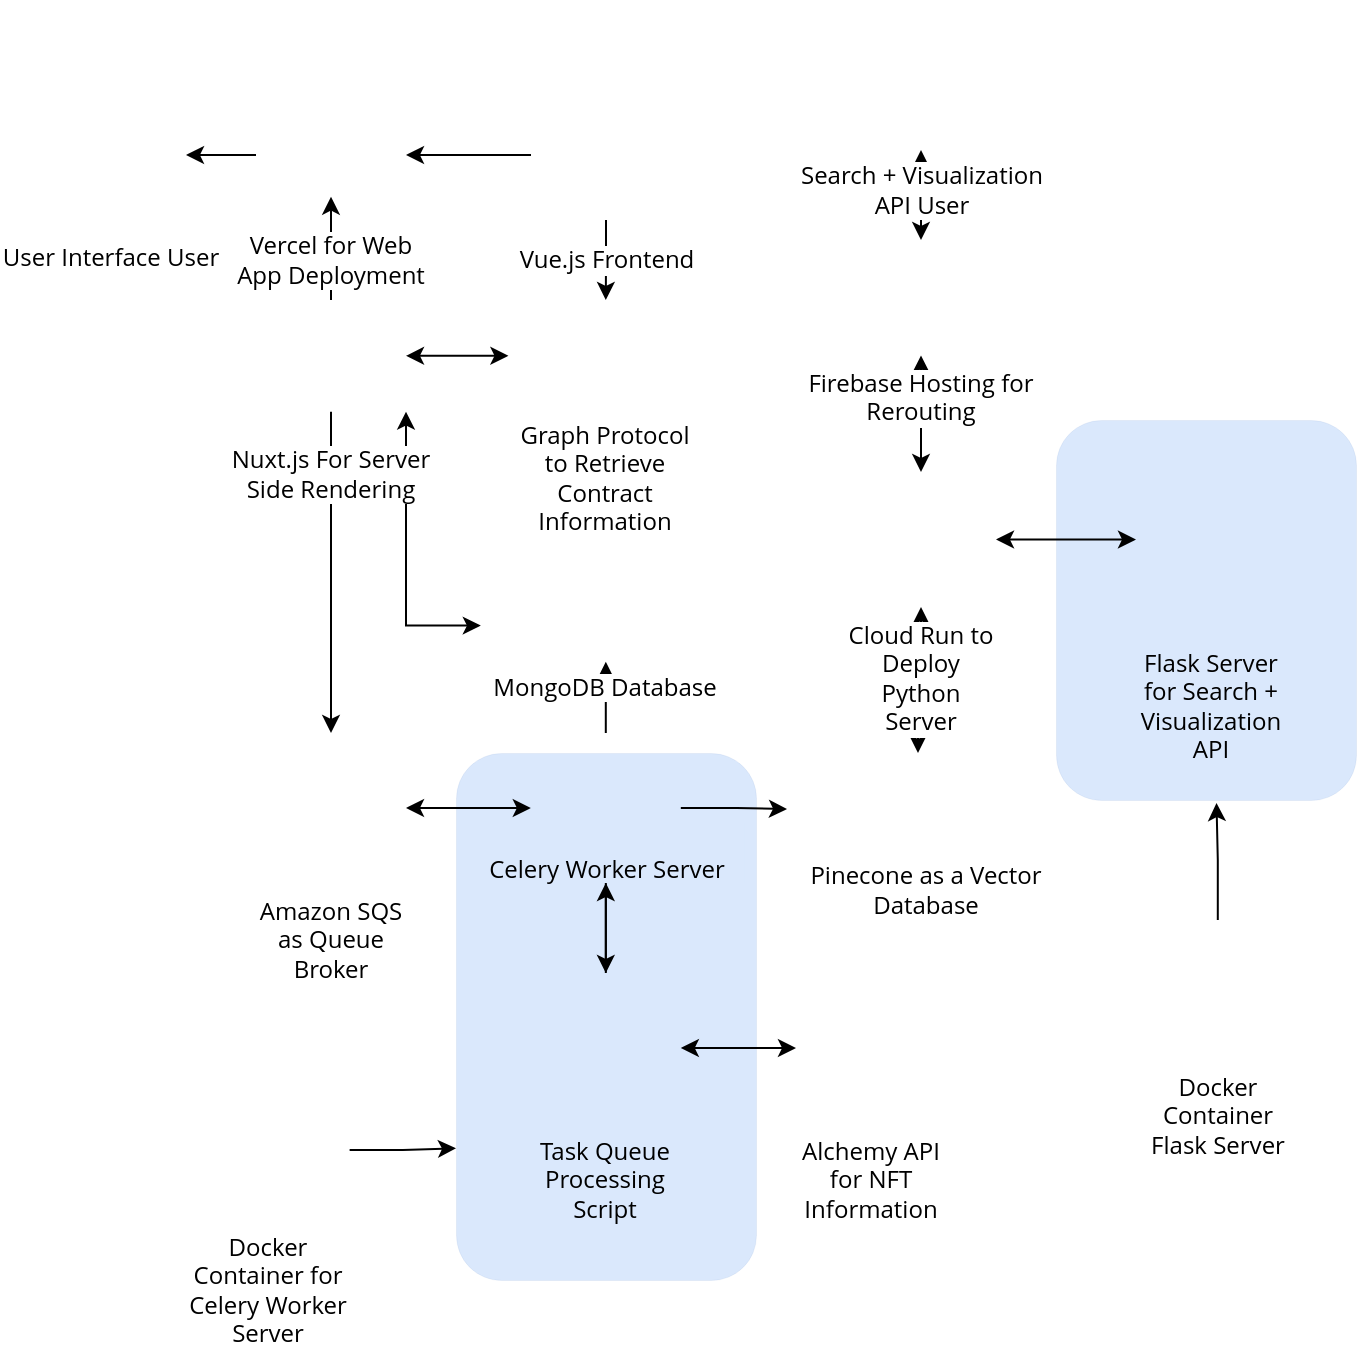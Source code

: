 <mxfile version="20.2.8" type="device"><diagram id="brc-46e0PO8EPQsznpxJ" name="Page-1"><mxGraphModel dx="1730" dy="835" grid="1" gridSize="10" guides="1" tooltips="1" connect="1" arrows="1" fold="1" page="1" pageScale="1" pageWidth="850" pageHeight="1100" math="0" shadow="0"><root><mxCell id="0"/><mxCell id="1" parent="0"/><mxCell id="copu65hHA769wwMgVJHh-6" value="" style="group" vertex="1" connectable="0" parent="1"><mxGeometry x="240" y="230" width="660" height="640" as="geometry"/></mxCell><mxCell id="v1wjf9izlJEfH41Vqydj-318" value="" style="rounded=1;whiteSpace=wrap;html=1;strokeWidth=0;fillColor=#dae8fc;strokeColor=#6c8ebf;fontFamily=Open Sans;fontStyle=0;fontSource=https%3A%2F%2Ffonts.googleapis.com%2Fcss%3Ffamily%3DOpen%2BSans;" parent="copu65hHA769wwMgVJHh-6" vertex="1"><mxGeometry x="510" y="210.0" width="150" height="190" as="geometry"/></mxCell><mxCell id="v1wjf9izlJEfH41Vqydj-319" value="" style="rounded=1;whiteSpace=wrap;html=1;strokeWidth=0;fillColor=#dae8fc;strokeColor=#6c8ebf;fontFamily=Open Sans;fontStyle=0;fontSource=https%3A%2F%2Ffonts.googleapis.com%2Fcss%3Ffamily%3DOpen%2BSans;" parent="copu65hHA769wwMgVJHh-6" vertex="1"><mxGeometry x="210" y="376.5" width="150" height="263.5" as="geometry"/></mxCell><mxCell id="v1wjf9izlJEfH41Vqydj-321" value="" style="shape=image;verticalLabelPosition=bottom;labelBackgroundColor=default;verticalAlign=top;aspect=fixed;imageAspect=0;image=https://upload.wikimedia.org/wikipedia/commons/thumb/9/95/Vue.js_Logo_2.svg/1184px-Vue.js_Logo_2.svg.png;fontStyle=0;fontFamily=Open Sans;fontSource=https%3A%2F%2Ffonts.googleapis.com%2Fcss%3Ffamily%3DOpen%2BSans;" parent="copu65hHA769wwMgVJHh-6" vertex="1"><mxGeometry x="247.5" y="44.98" width="75" height="65.05" as="geometry"/></mxCell><mxCell id="v1wjf9izlJEfH41Vqydj-326" value="" style="shape=image;verticalLabelPosition=bottom;labelBackgroundColor=default;verticalAlign=top;aspect=fixed;imageAspect=0;image=https://upload.wikimedia.org/wikipedia/commons/thumb/a/ae/Nuxt_logo.svg/2560px-Nuxt_logo.svg.png;perimeterSpacing=0;strokeWidth=1;whiteSpace=wrap;fontFamily=Open Sans;fontStyle=0;fontSource=https%3A%2F%2Ffonts.googleapis.com%2Fcss%3Ffamily%3DOpen%2BSans;" parent="copu65hHA769wwMgVJHh-6" vertex="1"><mxGeometry x="110" y="150.0" width="75" height="55.82" as="geometry"/></mxCell><mxCell id="v1wjf9izlJEfH41Vqydj-328" value="" style="shape=image;verticalLabelPosition=bottom;labelBackgroundColor=default;verticalAlign=top;aspect=fixed;imageAspect=0;image=https://logovtor.com/wp-content/uploads/2020/10/vercel-inc-logo-vector.png;whiteSpace=wrap;fontFamily=Open Sans;fontStyle=0;fontSource=https%3A%2F%2Ffonts.googleapis.com%2Fcss%3Ffamily%3DOpen%2BSans;" parent="copu65hHA769wwMgVJHh-6" vertex="1"><mxGeometry x="110" y="56.66" width="75" height="41.68" as="geometry"/></mxCell><mxCell id="v1wjf9izlJEfH41Vqydj-320" style="edgeStyle=orthogonalEdgeStyle;rounded=0;orthogonalLoop=1;jettySize=auto;html=1;entryX=1;entryY=0.5;entryDx=0;entryDy=0;fontFamily=Open Sans;fontStyle=0;fontSource=https%3A%2F%2Ffonts.googleapis.com%2Fcss%3Ffamily%3DOpen%2BSans;" parent="copu65hHA769wwMgVJHh-6" source="v1wjf9izlJEfH41Vqydj-321" target="v1wjf9izlJEfH41Vqydj-328" edge="1"><mxGeometry relative="1" as="geometry"/></mxCell><mxCell id="v1wjf9izlJEfH41Vqydj-322" style="edgeStyle=orthogonalEdgeStyle;rounded=0;orthogonalLoop=1;jettySize=auto;html=1;entryX=0.5;entryY=1;entryDx=0;entryDy=0;fontFamily=Open Sans;fontStyle=0;fontSource=https%3A%2F%2Ffonts.googleapis.com%2Fcss%3Ffamily%3DOpen%2BSans;" parent="copu65hHA769wwMgVJHh-6" source="v1wjf9izlJEfH41Vqydj-326" target="v1wjf9izlJEfH41Vqydj-328" edge="1"><mxGeometry relative="1" as="geometry"/></mxCell><mxCell id="v1wjf9izlJEfH41Vqydj-329" value="User Interface User" style="shape=image;verticalLabelPosition=bottom;labelBackgroundColor=default;verticalAlign=top;aspect=fixed;imageAspect=0;image=https://cdn.icon-icons.com/icons2/2506/PNG/512/user_icon_150670.png;fontFamily=Open Sans;fontStyle=0;fontSource=https%3A%2F%2Ffonts.googleapis.com%2Fcss%3Ffamily%3DOpen%2BSans;" parent="copu65hHA769wwMgVJHh-6" vertex="1"><mxGeometry y="40.0" width="75" height="75" as="geometry"/></mxCell><mxCell id="v1wjf9izlJEfH41Vqydj-327" style="edgeStyle=orthogonalEdgeStyle;rounded=0;orthogonalLoop=1;jettySize=auto;html=1;fontFamily=Open Sans;fontStyle=0;fontSource=https%3A%2F%2Ffonts.googleapis.com%2Fcss%3Ffamily%3DOpen%2BSans;" parent="copu65hHA769wwMgVJHh-6" source="v1wjf9izlJEfH41Vqydj-328" target="v1wjf9izlJEfH41Vqydj-329" edge="1"><mxGeometry relative="1" as="geometry"/></mxCell><mxCell id="v1wjf9izlJEfH41Vqydj-333" value="Graph Protocol to Retrieve Contract Information" style="shape=image;verticalLabelPosition=bottom;labelBackgroundColor=default;verticalAlign=top;aspect=fixed;imageAspect=0;image=https://image4.owler.com/logo/graph-protocol_owler_20200701_083132_original.png;spacing=0;horizontal=1;whiteSpace=wrap;fontFamily=Open Sans;fontStyle=0;fontSource=https%3A%2F%2Ffonts.googleapis.com%2Fcss%3Ffamily%3DOpen%2BSans;" parent="copu65hHA769wwMgVJHh-6" vertex="1"><mxGeometry x="236.21" y="150.0" width="97.41" height="55.82" as="geometry"/></mxCell><mxCell id="v1wjf9izlJEfH41Vqydj-359" value="" style="edgeStyle=orthogonalEdgeStyle;rounded=0;orthogonalLoop=1;jettySize=auto;html=1;fontFamily=Open Sans;fontSize=15;fontColor=default;strokeWidth=1;fontStyle=0;fontSource=https%3A%2F%2Ffonts.googleapis.com%2Fcss%3Ffamily%3DOpen%2BSans;" parent="copu65hHA769wwMgVJHh-6" source="v1wjf9izlJEfH41Vqydj-321" target="v1wjf9izlJEfH41Vqydj-333" edge="1"><mxGeometry relative="1" as="geometry"/></mxCell><mxCell id="v1wjf9izlJEfH41Vqydj-325" style="edgeStyle=orthogonalEdgeStyle;rounded=0;orthogonalLoop=1;jettySize=auto;html=1;exitX=1;exitY=0.5;exitDx=0;exitDy=0;entryX=0;entryY=0.5;entryDx=0;entryDy=0;startArrow=classic;startFill=1;fontFamily=Open Sans;fontStyle=0;fontSource=https%3A%2F%2Ffonts.googleapis.com%2Fcss%3Ffamily%3DOpen%2BSans;" parent="copu65hHA769wwMgVJHh-6" source="v1wjf9izlJEfH41Vqydj-326" target="v1wjf9izlJEfH41Vqydj-333" edge="1"><mxGeometry relative="1" as="geometry"/></mxCell><mxCell id="v1wjf9izlJEfH41Vqydj-335" value="Amazon SQS as Queue Broker" style="shape=image;verticalLabelPosition=bottom;labelBackgroundColor=default;verticalAlign=top;aspect=fixed;imageAspect=0;image=https://a.slack-edge.com/80588/img/services/amazon-sqs_512.png;whiteSpace=wrap;fontFamily=Open Sans;fontStyle=0;fontSource=https%3A%2F%2Ffonts.googleapis.com%2Fcss%3Ffamily%3DOpen%2BSans;" parent="copu65hHA769wwMgVJHh-6" vertex="1"><mxGeometry x="110" y="366.5" width="75" height="75" as="geometry"/></mxCell><mxCell id="v1wjf9izlJEfH41Vqydj-323" style="edgeStyle=orthogonalEdgeStyle;rounded=0;orthogonalLoop=1;jettySize=auto;html=1;entryX=0.5;entryY=0;entryDx=0;entryDy=0;fontFamily=Open Sans;fontStyle=0;fontSource=https%3A%2F%2Ffonts.googleapis.com%2Fcss%3Ffamily%3DOpen%2BSans;" parent="copu65hHA769wwMgVJHh-6" source="v1wjf9izlJEfH41Vqydj-326" target="v1wjf9izlJEfH41Vqydj-335" edge="1"><mxGeometry relative="1" as="geometry"/></mxCell><mxCell id="v1wjf9izlJEfH41Vqydj-336" style="edgeStyle=orthogonalEdgeStyle;rounded=0;orthogonalLoop=1;jettySize=auto;html=1;entryX=0.5;entryY=1;entryDx=0;entryDy=0;fontFamily=Open Sans;fontStyle=0;fontSource=https%3A%2F%2Ffonts.googleapis.com%2Fcss%3Ffamily%3DOpen%2BSans;" parent="copu65hHA769wwMgVJHh-6" source="v1wjf9izlJEfH41Vqydj-339" edge="1"><mxGeometry relative="1" as="geometry"><mxPoint x="284.91" y="330.88" as="targetPoint"/></mxGeometry></mxCell><mxCell id="v1wjf9izlJEfH41Vqydj-340" value="MongoDB Database " style="shape=image;verticalLabelPosition=bottom;labelBackgroundColor=default;verticalAlign=top;aspect=fixed;imageAspect=0;image=https://webimages.mongodb.com/_com_assets/cms/kusb9stg1ndrp7j53-MongoDBLogoBrand1.png?auto=format%252Ccompress;whiteSpace=wrap;fontFamily=Open Sans;fontStyle=0;fontSource=https%3A%2F%2Ffonts.googleapis.com%2Fcss%3Ffamily%3DOpen%2BSans;" parent="copu65hHA769wwMgVJHh-6" vertex="1"><mxGeometry x="222.41" y="295.62" width="125" height="34.38" as="geometry"/></mxCell><mxCell id="v1wjf9izlJEfH41Vqydj-324" style="edgeStyle=orthogonalEdgeStyle;rounded=0;orthogonalLoop=1;jettySize=auto;html=1;exitX=1;exitY=1;exitDx=0;exitDy=0;entryX=0;entryY=0.5;entryDx=0;entryDy=0;startArrow=classic;startFill=1;fontFamily=Open Sans;fontStyle=0;fontSource=https%3A%2F%2Ffonts.googleapis.com%2Fcss%3Ffamily%3DOpen%2BSans;" parent="copu65hHA769wwMgVJHh-6" source="v1wjf9izlJEfH41Vqydj-326" target="v1wjf9izlJEfH41Vqydj-340" edge="1"><mxGeometry relative="1" as="geometry"><mxPoint x="185" y="290" as="targetPoint"/></mxGeometry></mxCell><mxCell id="v1wjf9izlJEfH41Vqydj-341" value="" style="shape=image;verticalLabelPosition=bottom;labelBackgroundColor=default;verticalAlign=top;aspect=fixed;imageAspect=0;image=https://dzh2zima160vx.cloudfront.net/logo/ba98e793f4c92345ca3d8eecf80a398d_284_160?Expires=1861920000&amp;Signature=g0TkEqSsUJEb-oDuS3BL91khwNg8QGuKqYTfeKqlkkDcg1hBHQ4bW6scu3KIlUQYU2EBZ2lii04HV3h6jTriNE2lFAK1EAz4LpJRiOOwEX7rSWq1jMCkGEXsxuXDDmYNjvWfxNokIbNTQqwQbpD~klgqmtB2b9E--CaiT9H-gWixiMtWLg3uSxG-ux~~mgloyaJ5YA-01SOpjveI4mss423IMaDd5IUC4nMjYJo1qest9k3Ugxh-SHiMYGLeJYGdJOQwG-ZJzbXEnQ7o9lj1SAbvuvANBAXtXGHkRYunoFKLnCex8hQ3CkzEAI15fJ8o2iMIvmirRbha4G2Pq9Pe2w__&amp;Key-Pair-Id=APKAII5OVX4LZ3WT422Q;fontFamily=Open Sans;fontStyle=0;fontSource=https%3A%2F%2Ffonts.googleapis.com%2Fcss%3Ffamily%3DOpen%2BSans;" parent="copu65hHA769wwMgVJHh-6" vertex="1"><mxGeometry x="378.5" y="376.5" width="125" height="70.42" as="geometry"/></mxCell><mxCell id="v1wjf9izlJEfH41Vqydj-343" value="Task Queue Processing Script " style="shape=image;verticalLabelPosition=bottom;labelBackgroundColor=none;verticalAlign=top;aspect=fixed;imageAspect=0;image=https://upload.wikimedia.org/wikipedia/commons/thumb/c/c3/Python-logo-notext.svg/1200px-Python-logo-notext.svg.png;whiteSpace=wrap;fontFamily=Open Sans;fontStyle=0;fontSource=https%3A%2F%2Ffonts.googleapis.com%2Fcss%3Ffamily%3DOpen%2BSans;" parent="copu65hHA769wwMgVJHh-6" vertex="1"><mxGeometry x="247.41" y="486.5" width="75" height="75" as="geometry"/></mxCell><mxCell id="v1wjf9izlJEfH41Vqydj-344" value="Alchemy API for NFT Information" style="shape=image;verticalLabelPosition=bottom;labelBackgroundColor=default;verticalAlign=top;aspect=fixed;imageAspect=0;image=https://res.cloudinary.com/apideck/icons/alchemy;whiteSpace=wrap;fontFamily=Open Sans;fontStyle=0;fontSource=https%3A%2F%2Ffonts.googleapis.com%2Fcss%3Ffamily%3DOpen%2BSans;" parent="copu65hHA769wwMgVJHh-6" vertex="1"><mxGeometry x="380" y="486.5" width="75" height="75" as="geometry"/></mxCell><mxCell id="v1wjf9izlJEfH41Vqydj-342" style="edgeStyle=orthogonalEdgeStyle;rounded=0;orthogonalLoop=1;jettySize=auto;html=1;exitX=1;exitY=0.5;exitDx=0;exitDy=0;entryX=0;entryY=0.5;entryDx=0;entryDy=0;startArrow=classic;startFill=1;fontFamily=Open Sans;fontStyle=0;fontSource=https%3A%2F%2Ffonts.googleapis.com%2Fcss%3Ffamily%3DOpen%2BSans;" parent="copu65hHA769wwMgVJHh-6" source="v1wjf9izlJEfH41Vqydj-343" target="v1wjf9izlJEfH41Vqydj-344" edge="1"><mxGeometry relative="1" as="geometry"/></mxCell><mxCell id="v1wjf9izlJEfH41Vqydj-346" style="edgeStyle=orthogonalEdgeStyle;rounded=0;orthogonalLoop=1;jettySize=auto;html=1;exitX=0.5;exitY=1;exitDx=0;exitDy=0;fontFamily=Open Sans;startArrow=classic;startFill=1;fontStyle=0;fontSource=https%3A%2F%2Ffonts.googleapis.com%2Fcss%3Ffamily%3DOpen%2BSans;" parent="copu65hHA769wwMgVJHh-6" source="v1wjf9izlJEfH41Vqydj-347" target="v1wjf9izlJEfH41Vqydj-341" edge="1"><mxGeometry relative="1" as="geometry"/></mxCell><mxCell id="v1wjf9izlJEfH41Vqydj-347" value="Cloud Run to Deploy Python Server" style="shape=image;verticalLabelPosition=bottom;labelBackgroundColor=default;verticalAlign=top;aspect=fixed;imageAspect=0;image=https://seeklogo.com/images/G/google-cloud-run-logo-895F1305FF-seeklogo.com.png;whiteSpace=wrap;fontFamily=Open Sans;fontStyle=0;fontSource=https%3A%2F%2Ffonts.googleapis.com%2Fcss%3Ffamily%3DOpen%2BSans;" parent="copu65hHA769wwMgVJHh-6" vertex="1"><mxGeometry x="405" y="236.0" width="75" height="67.5" as="geometry"/></mxCell><mxCell id="v1wjf9izlJEfH41Vqydj-348" value="Flask Server for Search + Visualization API" style="shape=image;verticalLabelPosition=bottom;labelBackgroundColor=none;verticalAlign=top;aspect=fixed;imageAspect=0;image=https://cdn.freebiesupply.com/logos/large/2x/flask-logo-png-transparent.png;whiteSpace=wrap;fontColor=default;fontFamily=Open Sans;fontStyle=0;fontSource=https%3A%2F%2Ffonts.googleapis.com%2Fcss%3Ffamily%3DOpen%2BSans;" parent="copu65hHA769wwMgVJHh-6" vertex="1"><mxGeometry x="550" y="221.61" width="75" height="96.29" as="geometry"/></mxCell><mxCell id="v1wjf9izlJEfH41Vqydj-345" style="edgeStyle=orthogonalEdgeStyle;rounded=0;orthogonalLoop=1;jettySize=auto;html=1;exitX=1;exitY=0.5;exitDx=0;exitDy=0;entryX=0;entryY=0.5;entryDx=0;entryDy=0;startArrow=classic;startFill=1;fontFamily=Open Sans;fontStyle=0;fontSource=https%3A%2F%2Ffonts.googleapis.com%2Fcss%3Ffamily%3DOpen%2BSans;" parent="copu65hHA769wwMgVJHh-6" source="v1wjf9izlJEfH41Vqydj-347" target="v1wjf9izlJEfH41Vqydj-348" edge="1"><mxGeometry relative="1" as="geometry"/></mxCell><mxCell id="v1wjf9izlJEfH41Vqydj-349" value="" style="shape=image;verticalLabelPosition=bottom;labelBackgroundColor=#FFFFFF;verticalAlign=top;aspect=fixed;imageAspect=0;image=https://cdn.icon-icons.com/icons2/2506/PNG/512/user_icon_150670.png;fontFamily=Open Sans;fontStyle=0;fontSource=https%3A%2F%2Ffonts.googleapis.com%2Fcss%3Ffamily%3DOpen%2BSans;" parent="copu65hHA769wwMgVJHh-6" vertex="1"><mxGeometry x="405" width="75" height="75" as="geometry"/></mxCell><mxCell id="v1wjf9izlJEfH41Vqydj-350" style="edgeStyle=orthogonalEdgeStyle;rounded=0;orthogonalLoop=1;jettySize=auto;html=0;exitX=1;exitY=0.5;exitDx=0;exitDy=0;entryX=0;entryY=0.75;entryDx=0;entryDy=0;fontFamily=Open Sans;startArrow=none;startFill=0;fontStyle=0;fontSource=https%3A%2F%2Ffonts.googleapis.com%2Fcss%3Ffamily%3DOpen%2BSans;" parent="copu65hHA769wwMgVJHh-6" source="v1wjf9izlJEfH41Vqydj-351" target="v1wjf9izlJEfH41Vqydj-319" edge="1"><mxGeometry relative="1" as="geometry"/></mxCell><mxCell id="v1wjf9izlJEfH41Vqydj-351" value="Docker Container for Celery Worker Server" style="shape=image;verticalLabelPosition=bottom;labelBackgroundColor=default;verticalAlign=top;aspect=fixed;imageAspect=0;image=https://www.docker.com/wp-content/uploads/2022/03/vertical-logo-monochromatic.png;whiteSpace=wrap;fontFamily=Open Sans;fontStyle=0;fontSource=https%3A%2F%2Ffonts.googleapis.com%2Fcss%3Ffamily%3DOpen%2BSans;" parent="copu65hHA769wwMgVJHh-6" vertex="1"><mxGeometry x="75" y="540" width="81.81" height="70" as="geometry"/></mxCell><mxCell id="v1wjf9izlJEfH41Vqydj-352" style="edgeStyle=orthogonalEdgeStyle;rounded=0;orthogonalLoop=1;jettySize=auto;html=0;entryX=0.535;entryY=1.008;entryDx=0;entryDy=0;entryPerimeter=0;fontFamily=Open Sans;startArrow=none;startFill=0;fontStyle=0;fontSource=https%3A%2F%2Ffonts.googleapis.com%2Fcss%3Ffamily%3DOpen%2BSans;" parent="copu65hHA769wwMgVJHh-6" source="v1wjf9izlJEfH41Vqydj-353" target="v1wjf9izlJEfH41Vqydj-318" edge="1"><mxGeometry relative="1" as="geometry"/></mxCell><mxCell id="v1wjf9izlJEfH41Vqydj-353" value="Docker Container Flask Server" style="shape=image;verticalLabelPosition=bottom;labelBackgroundColor=default;verticalAlign=top;aspect=fixed;imageAspect=0;image=https://www.docker.com/wp-content/uploads/2022/03/vertical-logo-monochromatic.png;whiteSpace=wrap;fontFamily=Open Sans;fontStyle=0;fontSource=https%3A%2F%2Ffonts.googleapis.com%2Fcss%3Ffamily%3DOpen%2BSans;" parent="copu65hHA769wwMgVJHh-6" vertex="1"><mxGeometry x="550" y="460" width="81.81" height="70" as="geometry"/></mxCell><mxCell id="v1wjf9izlJEfH41Vqydj-354" style="edgeStyle=orthogonalEdgeStyle;rounded=0;orthogonalLoop=1;jettySize=auto;html=0;entryX=0.5;entryY=0;entryDx=0;entryDy=0;fontFamily=Open Sans;startArrow=classic;startFill=1;fontStyle=0;fontSource=https%3A%2F%2Ffonts.googleapis.com%2Fcss%3Ffamily%3DOpen%2BSans;" parent="copu65hHA769wwMgVJHh-6" source="v1wjf9izlJEfH41Vqydj-355" target="v1wjf9izlJEfH41Vqydj-347" edge="1"><mxGeometry relative="1" as="geometry"/></mxCell><mxCell id="v1wjf9izlJEfH41Vqydj-355" value="Firebase Hosting for Rerouting" style="shape=image;verticalLabelPosition=bottom;labelBackgroundColor=default;verticalAlign=top;aspect=fixed;imageAspect=0;image=https://miro.medium.com/max/1300/1*5n0uJ3CTF8MiKJJhNkNJMA.png;whiteSpace=wrap;fontFamily=Open Sans;fontStyle=0;fontSource=https%3A%2F%2Ffonts.googleapis.com%2Fcss%3Ffamily%3DOpen%2BSans;" parent="copu65hHA769wwMgVJHh-6" vertex="1"><mxGeometry x="380" y="120.0" width="125" height="57.69" as="geometry"/></mxCell><mxCell id="v1wjf9izlJEfH41Vqydj-317" style="edgeStyle=orthogonalEdgeStyle;rounded=0;orthogonalLoop=1;jettySize=auto;html=0;exitX=0.5;exitY=1;exitDx=0;exitDy=0;entryX=0.5;entryY=0;entryDx=0;entryDy=0;fontFamily=Open Sans;startArrow=classic;startFill=1;fontStyle=0;fontSource=https%3A%2F%2Ffonts.googleapis.com%2Fcss%3Ffamily%3DOpen%2BSans;" parent="copu65hHA769wwMgVJHh-6" source="v1wjf9izlJEfH41Vqydj-349" target="v1wjf9izlJEfH41Vqydj-355" edge="1"><mxGeometry relative="1" as="geometry"/></mxCell><mxCell id="v1wjf9izlJEfH41Vqydj-360" value="&lt;br style=&quot;font-size: 12px;&quot;&gt;&lt;span style=&quot;font-size: 12px;&quot;&gt;Celery Worker Server&lt;/span&gt;&lt;br style=&quot;font-size: 12px;&quot;&gt;" style="text;html=1;strokeColor=none;fillColor=#dae8fc;align=center;verticalAlign=middle;whiteSpace=wrap;rounded=0;labelBackgroundColor=none;fontFamily=Open Sans;fontSize=12;labelBorderColor=none;fontSource=https%3A%2F%2Ffonts.googleapis.com%2Fcss%3Ffamily%3DOpen%2BSans;fontStyle=0" parent="copu65hHA769wwMgVJHh-6" vertex="1"><mxGeometry x="215.63" y="411.5" width="138.75" height="30" as="geometry"/></mxCell><mxCell id="v1wjf9izlJEfH41Vqydj-339" value="" style="shape=image;verticalLabelPosition=bottom;labelBackgroundColor=none;verticalAlign=top;aspect=fixed;imageAspect=0;image=https://upload.wikimedia.org/wikipedia/commons/1/19/Celery_logo.png;fontFamily=Open Sans;fontStyle=0;fontSource=https%3A%2F%2Ffonts.googleapis.com%2Fcss%3Ffamily%3DOpen%2BSans;" parent="copu65hHA769wwMgVJHh-6" vertex="1"><mxGeometry x="247.41" y="366.5" width="75" height="75" as="geometry"/></mxCell><mxCell id="v1wjf9izlJEfH41Vqydj-334" style="edgeStyle=orthogonalEdgeStyle;rounded=0;orthogonalLoop=1;jettySize=auto;html=1;exitX=1;exitY=0.5;exitDx=0;exitDy=0;entryX=0;entryY=0.5;entryDx=0;entryDy=0;startArrow=classic;startFill=1;fontFamily=Open Sans;fontStyle=0;fontSource=https%3A%2F%2Ffonts.googleapis.com%2Fcss%3Ffamily%3DOpen%2BSans;" parent="copu65hHA769wwMgVJHh-6" source="v1wjf9izlJEfH41Vqydj-335" target="v1wjf9izlJEfH41Vqydj-339" edge="1"><mxGeometry relative="1" as="geometry"/></mxCell><mxCell id="v1wjf9izlJEfH41Vqydj-337" style="edgeStyle=orthogonalEdgeStyle;rounded=0;orthogonalLoop=1;jettySize=auto;html=1;exitX=1;exitY=0.5;exitDx=0;exitDy=0;entryX=-0.024;entryY=0.398;entryDx=0;entryDy=0;entryPerimeter=0;fontFamily=Open Sans;fontStyle=0;fontSource=https%3A%2F%2Ffonts.googleapis.com%2Fcss%3Ffamily%3DOpen%2BSans;" parent="copu65hHA769wwMgVJHh-6" source="v1wjf9izlJEfH41Vqydj-339" target="v1wjf9izlJEfH41Vqydj-341" edge="1"><mxGeometry relative="1" as="geometry"/></mxCell><mxCell id="v1wjf9izlJEfH41Vqydj-338" style="edgeStyle=orthogonalEdgeStyle;rounded=0;orthogonalLoop=1;jettySize=auto;html=1;entryX=0.5;entryY=1;entryDx=0;entryDy=0;fontFamily=Open Sans;fontStyle=0;fontSource=https%3A%2F%2Ffonts.googleapis.com%2Fcss%3Ffamily%3DOpen%2BSans;" parent="copu65hHA769wwMgVJHh-6" source="v1wjf9izlJEfH41Vqydj-343" target="v1wjf9izlJEfH41Vqydj-339" edge="1"><mxGeometry relative="1" as="geometry"/></mxCell><mxCell id="v1wjf9izlJEfH41Vqydj-358" value="" style="edgeStyle=orthogonalEdgeStyle;rounded=0;orthogonalLoop=1;jettySize=auto;html=1;fontFamily=Open Sans;fontSize=15;fontColor=default;strokeWidth=1;fontStyle=0;fontSource=https%3A%2F%2Ffonts.googleapis.com%2Fcss%3Ffamily%3DOpen%2BSans;" parent="copu65hHA769wwMgVJHh-6" source="v1wjf9izlJEfH41Vqydj-339" target="v1wjf9izlJEfH41Vqydj-343" edge="1"><mxGeometry relative="1" as="geometry"/></mxCell><mxCell id="G0bqzOEyVw5i-wzsFkkr-1" value="&lt;font data-font-src=&quot;https://fonts.googleapis.com/css?family=Open+Sans&quot;&gt;&lt;span&gt;Vercel for Web App Deployment&lt;/span&gt;&lt;/font&gt;" style="text;html=1;strokeColor=none;fillColor=none;align=center;verticalAlign=middle;whiteSpace=wrap;rounded=0;labelBackgroundColor=#FFFFFF;fontFamily=Open Sans;fontSource=https%3A%2F%2Ffonts.googleapis.com%2Fcss%3Ffamily%3DOpen%2BSans;fontStyle=0" parent="copu65hHA769wwMgVJHh-6" vertex="1"><mxGeometry x="96.25" y="115" width="102.5" height="30" as="geometry"/></mxCell><mxCell id="G0bqzOEyVw5i-wzsFkkr-2" value="&lt;span&gt;Search + Visualization API User&lt;/span&gt;" style="text;html=1;strokeColor=none;fillColor=none;align=center;verticalAlign=middle;whiteSpace=wrap;rounded=0;labelBackgroundColor=#FFFFFF;fontFamily=Open Sans;fontSource=https%3A%2F%2Ffonts.googleapis.com%2Fcss%3Ffamily%3DOpen%2BSans;fontStyle=0" parent="copu65hHA769wwMgVJHh-6" vertex="1"><mxGeometry x="378.5" y="80.03" width="127.5" height="30" as="geometry"/></mxCell><mxCell id="G0bqzOEyVw5i-wzsFkkr-3" value="&lt;span&gt;Pinecone as a Vector Database&lt;/span&gt;" style="text;html=1;strokeColor=none;fillColor=none;align=center;verticalAlign=middle;whiteSpace=wrap;rounded=0;labelBackgroundColor=#FFFFFF;fontFamily=Open Sans;fontSource=https%3A%2F%2Ffonts.googleapis.com%2Fcss%3Ffamily%3DOpen%2BSans;fontStyle=0" parent="copu65hHA769wwMgVJHh-6" vertex="1"><mxGeometry x="385" y="430" width="120" height="30" as="geometry"/></mxCell><mxCell id="copu65hHA769wwMgVJHh-1" value="&lt;font data-font-src=&quot;https://fonts.googleapis.com/css?family=Open+Sans&quot;&gt;&lt;span&gt;Vue.js Frontend&lt;/span&gt;&lt;/font&gt;" style="text;html=1;strokeColor=none;fillColor=none;align=center;verticalAlign=middle;whiteSpace=wrap;rounded=0;labelBackgroundColor=#FFFFFF;fontFamily=Open Sans;fontSource=https%3A%2F%2Ffonts.googleapis.com%2Fcss%3Ffamily%3DOpen%2BSans;fontStyle=0" vertex="1" parent="copu65hHA769wwMgVJHh-6"><mxGeometry x="233.75" y="115" width="102.5" height="30" as="geometry"/></mxCell><mxCell id="copu65hHA769wwMgVJHh-5" value="Nuxt.js For Server Side Rendering" style="text;html=1;strokeColor=none;fillColor=none;align=center;verticalAlign=middle;whiteSpace=wrap;rounded=0;labelBackgroundColor=#FFFFFF;fontFamily=Open Sans;fontSource=https%3A%2F%2Ffonts.googleapis.com%2Fcss%3Ffamily%3DOpen%2BSans;fontStyle=0" vertex="1" parent="copu65hHA769wwMgVJHh-6"><mxGeometry x="96.25" y="221.61" width="102.5" height="30" as="geometry"/></mxCell></root></mxGraphModel></diagram></mxfile>